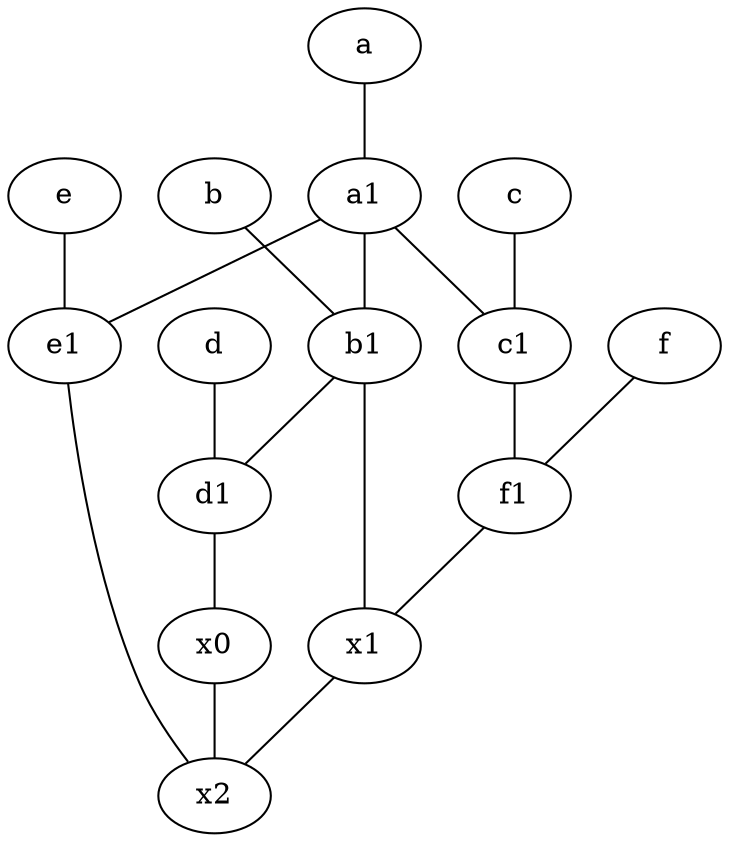 graph {
	node [labelfontsize=50]
	a1 [labelfontsize=50 pos="8,3!"]
	x1 [labelfontsize=50]
	b [labelfontsize=50 pos="10,4!"]
	b1 [labelfontsize=50 pos="9,4!"]
	d [labelfontsize=50 pos="2,5!"]
	x2 [labelfontsize=50]
	d1 [labelfontsize=50 pos="3,5!"]
	f1 [labelfontsize=50 pos="3,8!"]
	e [labelfontsize=50 pos="7,9!"]
	c1 [labelfontsize=50 pos="4.5,3!"]
	f [labelfontsize=50 pos="3,9!"]
	e1 [labelfontsize=50 pos="7,7!"]
	x0 [labelfontsize=50]
	a [labelfontsize=50 pos="8,2!"]
	c [labelfontsize=50 pos="4.5,2!"]
	e -- e1
	c -- c1
	b -- b1
	b1 -- x1
	a1 -- e1
	a1 -- c1
	d -- d1
	c1 -- f1
	e1 -- x2
	d1 -- x0
	f -- f1
	x1 -- x2
	f1 -- x1
	x0 -- x2
	a1 -- b1
	a -- a1
	b1 -- d1
}
